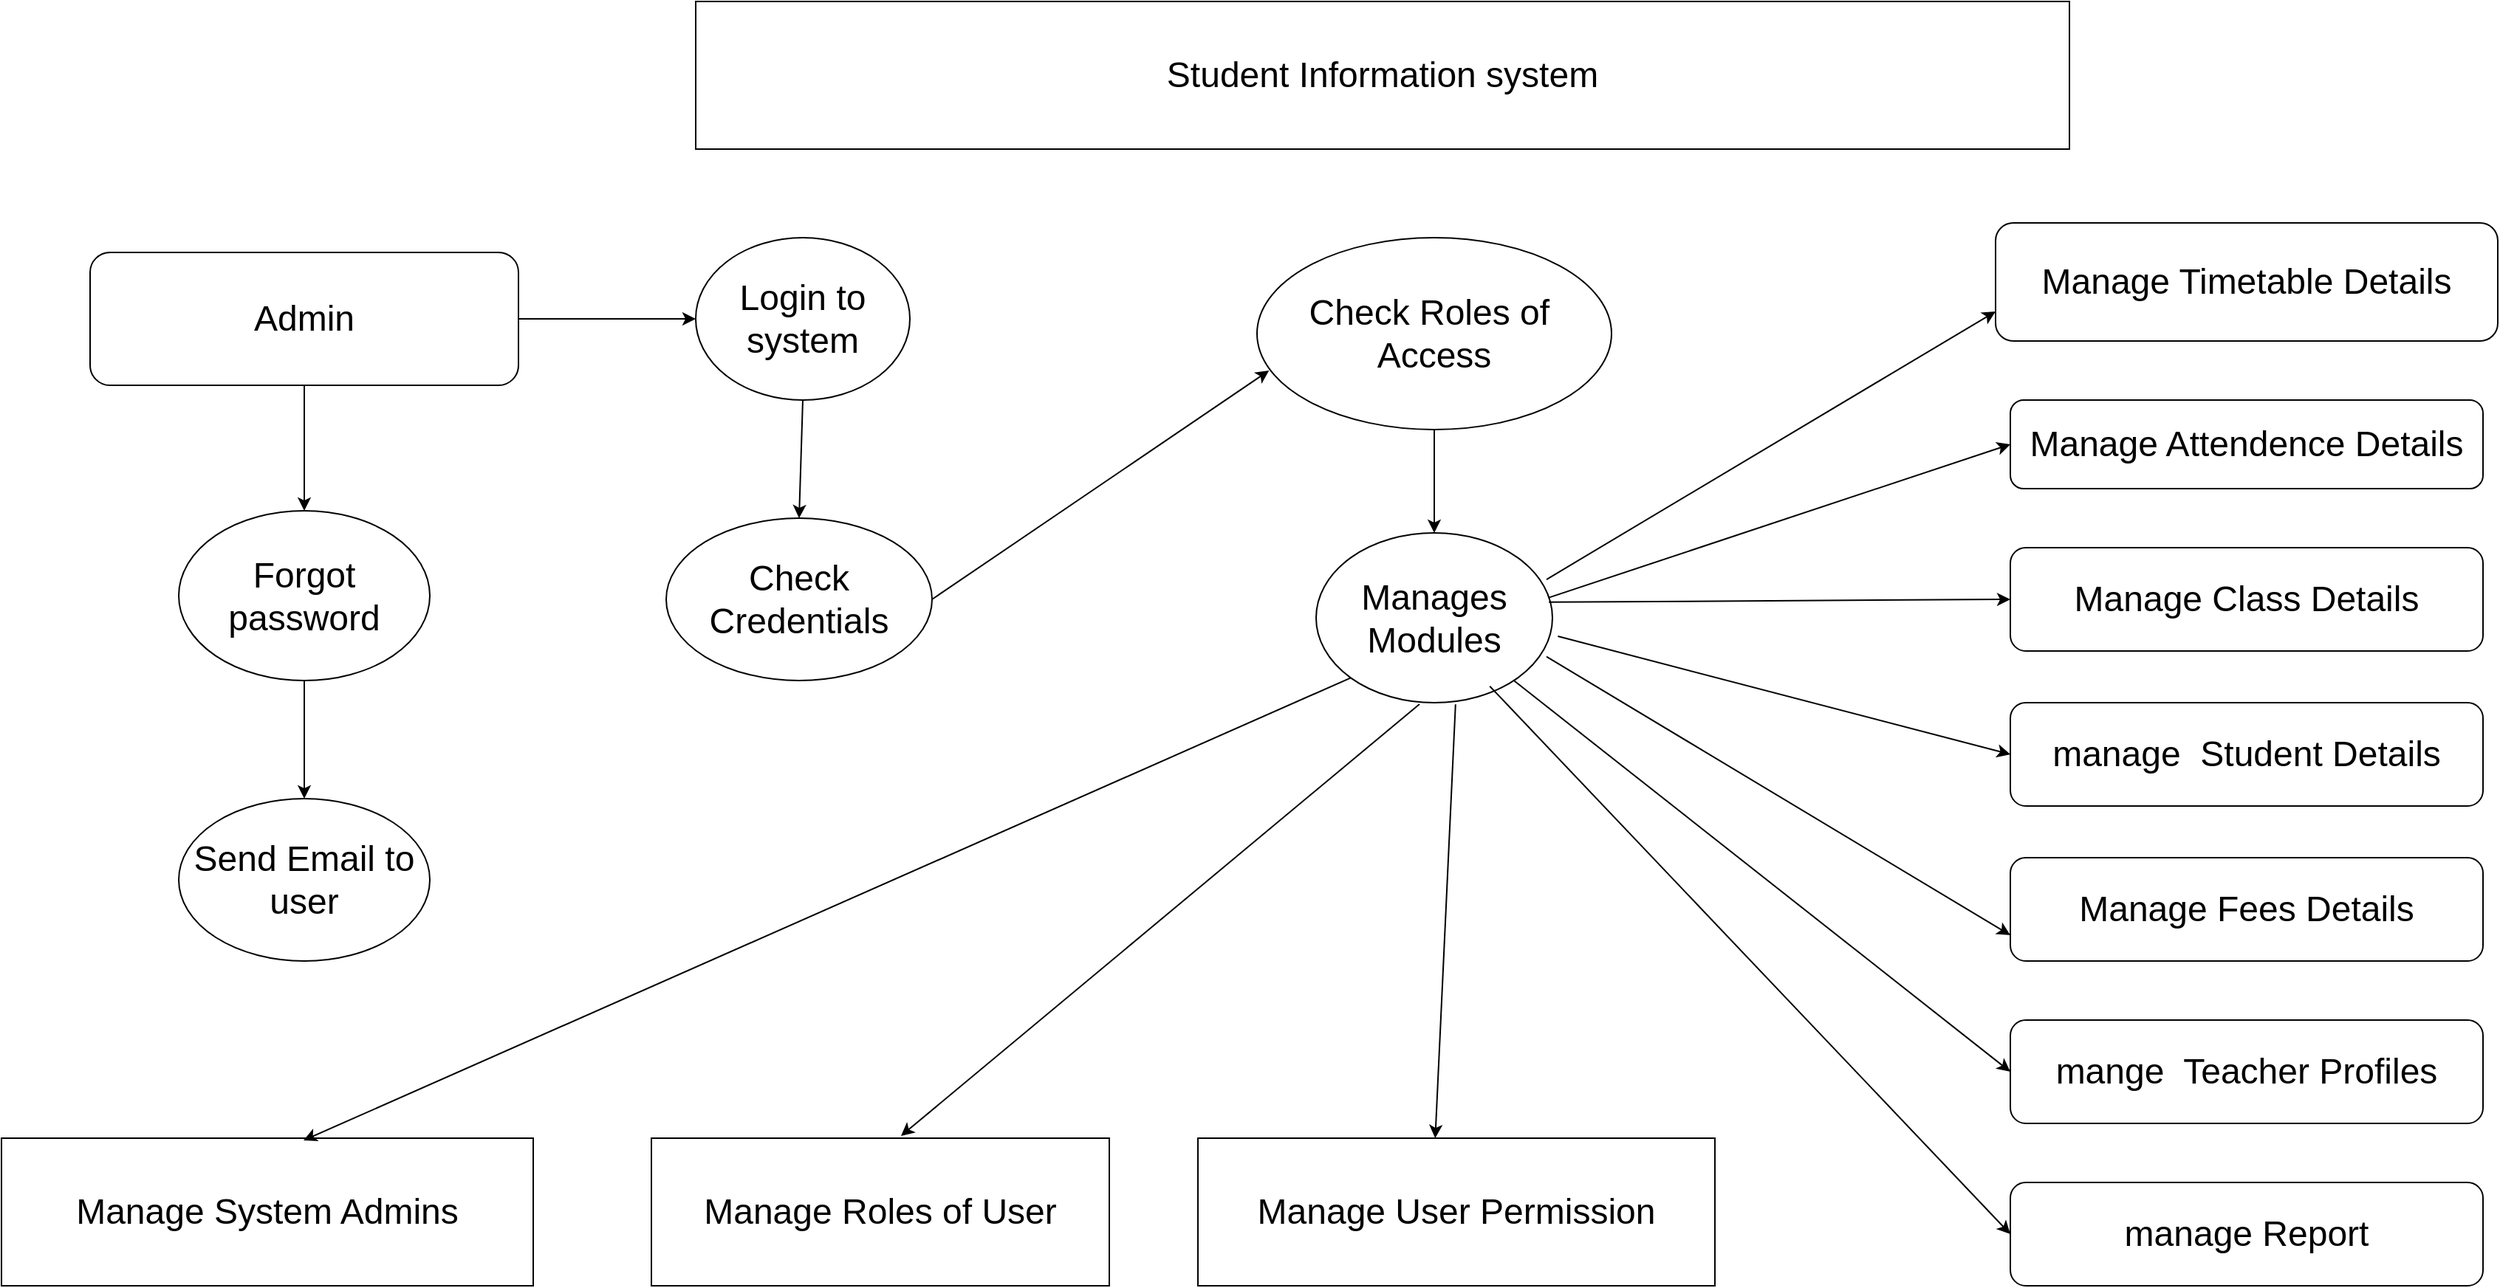 <mxfile version="28.0.7">
  <diagram name="Page-1" id="0dShgAXIgz9Cu3rIgodI">
    <mxGraphModel dx="3044" dy="2245" grid="1" gridSize="10" guides="1" tooltips="1" connect="1" arrows="1" fold="1" page="1" pageScale="1" pageWidth="850" pageHeight="1100" math="0" shadow="0">
      <root>
        <mxCell id="0" />
        <mxCell id="1" parent="0" />
        <mxCell id="e2yxW7IK88T9_g2_Pn78-18" value="&lt;font style=&quot;font-size: 24px;&quot;&gt;Student Information system&lt;/font&gt;" style="rounded=0;whiteSpace=wrap;html=1;fillColor=light-dark(#FFFFFF,#FF3333);" vertex="1" parent="1">
          <mxGeometry x="260" y="-150" width="930" height="100" as="geometry" />
        </mxCell>
        <mxCell id="e2yxW7IK88T9_g2_Pn78-21" value="" style="edgeStyle=orthogonalEdgeStyle;rounded=0;orthogonalLoop=1;jettySize=auto;html=1;" edge="1" parent="1" source="e2yxW7IK88T9_g2_Pn78-19" target="e2yxW7IK88T9_g2_Pn78-20">
          <mxGeometry relative="1" as="geometry" />
        </mxCell>
        <mxCell id="e2yxW7IK88T9_g2_Pn78-23" value="" style="edgeStyle=orthogonalEdgeStyle;rounded=0;orthogonalLoop=1;jettySize=auto;html=1;" edge="1" parent="1" source="e2yxW7IK88T9_g2_Pn78-19" target="e2yxW7IK88T9_g2_Pn78-22">
          <mxGeometry relative="1" as="geometry" />
        </mxCell>
        <mxCell id="e2yxW7IK88T9_g2_Pn78-19" value="&lt;font style=&quot;font-size: 24px;&quot;&gt;Admin&lt;/font&gt;" style="rounded=1;whiteSpace=wrap;html=1;fillColor=light-dark(#FFFFFF,#FF3333);" vertex="1" parent="1">
          <mxGeometry x="-150" y="20" width="290" height="90" as="geometry" />
        </mxCell>
        <mxCell id="e2yxW7IK88T9_g2_Pn78-20" value="&lt;font style=&quot;font-size: 24px;&quot;&gt;Login to system&lt;/font&gt;" style="ellipse;whiteSpace=wrap;html=1;rounded=1;fillColor=light-dark(#FFFFFF,#FF3333);" vertex="1" parent="1">
          <mxGeometry x="260" y="10" width="145" height="110" as="geometry" />
        </mxCell>
        <mxCell id="e2yxW7IK88T9_g2_Pn78-25" value="" style="edgeStyle=orthogonalEdgeStyle;rounded=0;orthogonalLoop=1;jettySize=auto;html=1;" edge="1" parent="1" source="e2yxW7IK88T9_g2_Pn78-22" target="e2yxW7IK88T9_g2_Pn78-24">
          <mxGeometry relative="1" as="geometry" />
        </mxCell>
        <mxCell id="e2yxW7IK88T9_g2_Pn78-22" value="&lt;font style=&quot;font-size: 24px;&quot;&gt;Forgot password&lt;/font&gt;" style="ellipse;whiteSpace=wrap;html=1;rounded=1;fillColor=light-dark(#FFFFFF,#FF3333);" vertex="1" parent="1">
          <mxGeometry x="-90" y="195" width="170" height="115" as="geometry" />
        </mxCell>
        <mxCell id="e2yxW7IK88T9_g2_Pn78-24" value="&lt;font style=&quot;font-size: 24px;&quot;&gt;Send Email to user&lt;/font&gt;" style="ellipse;whiteSpace=wrap;html=1;rounded=1;fillColor=light-dark(#FFFFFF,#FF3333);" vertex="1" parent="1">
          <mxGeometry x="-90" y="390" width="170" height="110" as="geometry" />
        </mxCell>
        <mxCell id="e2yxW7IK88T9_g2_Pn78-26" value="&lt;font style=&quot;font-size: 24px;&quot;&gt;Check Credentials&lt;/font&gt;" style="ellipse;whiteSpace=wrap;html=1;rounded=1;fillColor=light-dark(#FFFFFF,#FF3333);" vertex="1" parent="1">
          <mxGeometry x="240" y="200" width="180" height="110" as="geometry" />
        </mxCell>
        <mxCell id="e2yxW7IK88T9_g2_Pn78-40" value="" style="endArrow=classic;html=1;rounded=0;exitX=1;exitY=0.5;exitDx=0;exitDy=0;entryX=0.034;entryY=0.692;entryDx=0;entryDy=0;entryPerimeter=0;" edge="1" parent="1" source="e2yxW7IK88T9_g2_Pn78-26" target="e2yxW7IK88T9_g2_Pn78-41">
          <mxGeometry width="50" height="50" relative="1" as="geometry">
            <mxPoint x="430" y="220" as="sourcePoint" />
            <mxPoint x="580" y="70" as="targetPoint" />
          </mxGeometry>
        </mxCell>
        <mxCell id="e2yxW7IK88T9_g2_Pn78-44" value="" style="edgeStyle=orthogonalEdgeStyle;rounded=0;orthogonalLoop=1;jettySize=auto;html=1;" edge="1" parent="1" source="e2yxW7IK88T9_g2_Pn78-41" target="e2yxW7IK88T9_g2_Pn78-43">
          <mxGeometry relative="1" as="geometry" />
        </mxCell>
        <mxCell id="e2yxW7IK88T9_g2_Pn78-41" value="&lt;font style=&quot;font-size: 24px;&quot;&gt;Check Roles of&amp;nbsp; Access&lt;/font&gt;" style="ellipse;whiteSpace=wrap;html=1;fillColor=light-dark(#FFFFFF,#FF3333);" vertex="1" parent="1">
          <mxGeometry x="640" y="10" width="240" height="130" as="geometry" />
        </mxCell>
        <mxCell id="e2yxW7IK88T9_g2_Pn78-43" value="&lt;font style=&quot;font-size: 24px;&quot;&gt;Manages Modules&lt;/font&gt;" style="ellipse;whiteSpace=wrap;html=1;fillColor=light-dark(#FFFFFF,#FF3333);" vertex="1" parent="1">
          <mxGeometry x="680" y="210" width="160" height="115" as="geometry" />
        </mxCell>
        <mxCell id="e2yxW7IK88T9_g2_Pn78-48" value="&lt;font style=&quot;font-size: 24px;&quot;&gt;Manage System Admins&lt;/font&gt;" style="rounded=0;whiteSpace=wrap;html=1;fillColor=light-dark(#FFFFFF,#FF3333);" vertex="1" parent="1">
          <mxGeometry x="-210" y="620" width="360" height="100" as="geometry" />
        </mxCell>
        <mxCell id="e2yxW7IK88T9_g2_Pn78-49" value="&lt;font style=&quot;font-size: 24px;&quot;&gt;Manage Roles of User&lt;/font&gt;" style="whiteSpace=wrap;html=1;rounded=0;fillColor=light-dark(#FFFFFF,#FF3333);" vertex="1" parent="1">
          <mxGeometry x="230" y="620" width="310" height="100" as="geometry" />
        </mxCell>
        <mxCell id="e2yxW7IK88T9_g2_Pn78-52" value="&lt;font style=&quot;font-size: 24px;&quot;&gt;Manage User Permission&lt;/font&gt;" style="whiteSpace=wrap;html=1;rounded=0;fillColor=light-dark(#FFFFFF,#FF3333);" vertex="1" parent="1">
          <mxGeometry x="600" y="620" width="350" height="100" as="geometry" />
        </mxCell>
        <mxCell id="e2yxW7IK88T9_g2_Pn78-56" value="&lt;font style=&quot;font-size: 24px;&quot;&gt;manage&amp;nbsp; Student Details&lt;/font&gt;" style="rounded=1;whiteSpace=wrap;html=1;fillColor=light-dark(#FFFFFF,#FF3333);" vertex="1" parent="1">
          <mxGeometry x="1150" y="325" width="320" height="70" as="geometry" />
        </mxCell>
        <mxCell id="e2yxW7IK88T9_g2_Pn78-57" value="&lt;font style=&quot;font-size: 24px;&quot;&gt;Manage Class Details&lt;/font&gt;" style="whiteSpace=wrap;html=1;rounded=1;fillColor=light-dark(#FFFFFF,#FF3333);" vertex="1" parent="1">
          <mxGeometry x="1150" y="220" width="320" height="70" as="geometry" />
        </mxCell>
        <mxCell id="e2yxW7IK88T9_g2_Pn78-59" value="&lt;font style=&quot;font-size: 24px;&quot;&gt;Manage Attendence Details&lt;/font&gt;" style="whiteSpace=wrap;html=1;rounded=1;fillColor=light-dark(#FFFFFF,#FF3333);" vertex="1" parent="1">
          <mxGeometry x="1150" y="120" width="320" height="60" as="geometry" />
        </mxCell>
        <mxCell id="e2yxW7IK88T9_g2_Pn78-61" value="&lt;font style=&quot;font-size: 24px;&quot;&gt;Manage Timetable Details&lt;/font&gt;" style="whiteSpace=wrap;html=1;rounded=1;fillColor=light-dark(#FFFFFF,#FF3333);" vertex="1" parent="1">
          <mxGeometry x="1140" width="340" height="80" as="geometry" />
        </mxCell>
        <mxCell id="e2yxW7IK88T9_g2_Pn78-63" value="&lt;font style=&quot;font-size: 24px;&quot;&gt;Manage Fees Details&lt;/font&gt;" style="whiteSpace=wrap;html=1;rounded=1;fillColor=light-dark(#FFFFFF,#FF3333);" vertex="1" parent="1">
          <mxGeometry x="1150" y="430" width="320" height="70" as="geometry" />
        </mxCell>
        <mxCell id="e2yxW7IK88T9_g2_Pn78-65" value="&lt;font style=&quot;font-size: 24px;&quot;&gt;mange&amp;nbsp; Teacher Profiles&lt;/font&gt;" style="whiteSpace=wrap;html=1;rounded=1;fillColor=light-dark(#FFFFFF,#FF3333);" vertex="1" parent="1">
          <mxGeometry x="1150" y="540" width="320" height="70" as="geometry" />
        </mxCell>
        <mxCell id="e2yxW7IK88T9_g2_Pn78-67" value="&lt;font style=&quot;font-size: 24px;&quot;&gt;manage Report&lt;/font&gt;" style="whiteSpace=wrap;html=1;rounded=1;fillColor=light-dark(#FFFFFF,#FF3333);" vertex="1" parent="1">
          <mxGeometry x="1150" y="650" width="320" height="70" as="geometry" />
        </mxCell>
        <mxCell id="e2yxW7IK88T9_g2_Pn78-73" value="" style="edgeStyle=none;orthogonalLoop=1;jettySize=auto;html=1;rounded=0;entryX=0;entryY=0.75;entryDx=0;entryDy=0;exitX=0.975;exitY=0.274;exitDx=0;exitDy=0;exitPerimeter=0;" edge="1" parent="1" source="e2yxW7IK88T9_g2_Pn78-43" target="e2yxW7IK88T9_g2_Pn78-61">
          <mxGeometry width="100" relative="1" as="geometry">
            <mxPoint x="840" y="240" as="sourcePoint" />
            <mxPoint x="920" y="250" as="targetPoint" />
            <Array as="points" />
          </mxGeometry>
        </mxCell>
        <mxCell id="e2yxW7IK88T9_g2_Pn78-74" value="" style="edgeStyle=none;orthogonalLoop=1;jettySize=auto;html=1;rounded=0;entryX=0;entryY=0.5;entryDx=0;entryDy=0;exitX=0.985;exitY=0.381;exitDx=0;exitDy=0;exitPerimeter=0;" edge="1" parent="1" source="e2yxW7IK88T9_g2_Pn78-43" target="e2yxW7IK88T9_g2_Pn78-59">
          <mxGeometry width="100" relative="1" as="geometry">
            <mxPoint x="930" y="270" as="sourcePoint" />
            <mxPoint x="1030" y="270" as="targetPoint" />
            <Array as="points" />
          </mxGeometry>
        </mxCell>
        <mxCell id="e2yxW7IK88T9_g2_Pn78-75" value="" style="edgeStyle=none;orthogonalLoop=1;jettySize=auto;html=1;rounded=0;entryX=0;entryY=0.5;entryDx=0;entryDy=0;exitX=0.985;exitY=0.408;exitDx=0;exitDy=0;exitPerimeter=0;" edge="1" parent="1" source="e2yxW7IK88T9_g2_Pn78-43" target="e2yxW7IK88T9_g2_Pn78-57">
          <mxGeometry width="100" relative="1" as="geometry">
            <mxPoint x="860" y="260" as="sourcePoint" />
            <mxPoint x="960" y="260" as="targetPoint" />
            <Array as="points" />
          </mxGeometry>
        </mxCell>
        <mxCell id="e2yxW7IK88T9_g2_Pn78-77" value="" style="edgeStyle=none;orthogonalLoop=1;jettySize=auto;html=1;rounded=0;exitX=1.023;exitY=0.609;exitDx=0;exitDy=0;exitPerimeter=0;entryX=0;entryY=0.5;entryDx=0;entryDy=0;" edge="1" parent="1" source="e2yxW7IK88T9_g2_Pn78-43" target="e2yxW7IK88T9_g2_Pn78-56">
          <mxGeometry width="100" relative="1" as="geometry">
            <mxPoint x="1030" y="350" as="sourcePoint" />
            <mxPoint x="1130" y="350" as="targetPoint" />
            <Array as="points" />
          </mxGeometry>
        </mxCell>
        <mxCell id="e2yxW7IK88T9_g2_Pn78-79" value="" style="edgeStyle=none;orthogonalLoop=1;jettySize=auto;html=1;rounded=0;entryX=0;entryY=0.75;entryDx=0;entryDy=0;exitX=0.975;exitY=0.729;exitDx=0;exitDy=0;exitPerimeter=0;" edge="1" parent="1" source="e2yxW7IK88T9_g2_Pn78-43" target="e2yxW7IK88T9_g2_Pn78-63">
          <mxGeometry width="100" relative="1" as="geometry">
            <mxPoint x="970" y="440" as="sourcePoint" />
            <mxPoint x="1070" y="440" as="targetPoint" />
            <Array as="points" />
          </mxGeometry>
        </mxCell>
        <mxCell id="e2yxW7IK88T9_g2_Pn78-81" value="" style="edgeStyle=none;orthogonalLoop=1;jettySize=auto;html=1;rounded=0;entryX=0;entryY=0.5;entryDx=0;entryDy=0;" edge="1" parent="1" source="e2yxW7IK88T9_g2_Pn78-43" target="e2yxW7IK88T9_g2_Pn78-65">
          <mxGeometry width="100" relative="1" as="geometry">
            <mxPoint x="970" y="540" as="sourcePoint" />
            <mxPoint x="1070" y="540" as="targetPoint" />
            <Array as="points" />
          </mxGeometry>
        </mxCell>
        <mxCell id="e2yxW7IK88T9_g2_Pn78-82" value="" style="edgeStyle=none;orthogonalLoop=1;jettySize=auto;html=1;rounded=0;entryX=0;entryY=0.5;entryDx=0;entryDy=0;exitX=0.735;exitY=0.903;exitDx=0;exitDy=0;exitPerimeter=0;" edge="1" parent="1" source="e2yxW7IK88T9_g2_Pn78-43" target="e2yxW7IK88T9_g2_Pn78-67">
          <mxGeometry width="100" relative="1" as="geometry">
            <mxPoint x="1010" y="670" as="sourcePoint" />
            <mxPoint x="1110" y="670" as="targetPoint" />
            <Array as="points" />
          </mxGeometry>
        </mxCell>
        <mxCell id="e2yxW7IK88T9_g2_Pn78-83" value="" style="edgeStyle=none;orthogonalLoop=1;jettySize=auto;html=1;rounded=0;entryX=0.459;entryY=0;entryDx=0;entryDy=0;entryPerimeter=0;exitX=0.59;exitY=1.01;exitDx=0;exitDy=0;exitPerimeter=0;" edge="1" parent="1" source="e2yxW7IK88T9_g2_Pn78-43" target="e2yxW7IK88T9_g2_Pn78-52">
          <mxGeometry width="100" relative="1" as="geometry">
            <mxPoint x="710" y="370" as="sourcePoint" />
            <mxPoint x="810" y="370" as="targetPoint" />
            <Array as="points" />
          </mxGeometry>
        </mxCell>
        <mxCell id="e2yxW7IK88T9_g2_Pn78-84" value="" style="edgeStyle=none;orthogonalLoop=1;jettySize=auto;html=1;rounded=0;entryX=0.545;entryY=-0.015;entryDx=0;entryDy=0;entryPerimeter=0;" edge="1" parent="1" target="e2yxW7IK88T9_g2_Pn78-49">
          <mxGeometry width="100" relative="1" as="geometry">
            <mxPoint x="750" y="326" as="sourcePoint" />
            <mxPoint x="640" y="410" as="targetPoint" />
            <Array as="points" />
          </mxGeometry>
        </mxCell>
        <mxCell id="e2yxW7IK88T9_g2_Pn78-85" value="" style="edgeStyle=none;orthogonalLoop=1;jettySize=auto;html=1;rounded=0;exitX=0;exitY=1;exitDx=0;exitDy=0;entryX=0.568;entryY=0.015;entryDx=0;entryDy=0;entryPerimeter=0;" edge="1" parent="1" source="e2yxW7IK88T9_g2_Pn78-43" target="e2yxW7IK88T9_g2_Pn78-48">
          <mxGeometry width="100" relative="1" as="geometry">
            <mxPoint x="520" y="370" as="sourcePoint" />
            <mxPoint x="694" y="303" as="targetPoint" />
            <Array as="points" />
          </mxGeometry>
        </mxCell>
        <mxCell id="e2yxW7IK88T9_g2_Pn78-86" value="" style="edgeStyle=none;orthogonalLoop=1;jettySize=auto;html=1;rounded=0;entryX=0.5;entryY=0;entryDx=0;entryDy=0;exitX=0.5;exitY=1;exitDx=0;exitDy=0;" edge="1" parent="1" source="e2yxW7IK88T9_g2_Pn78-20" target="e2yxW7IK88T9_g2_Pn78-26">
          <mxGeometry width="100" relative="1" as="geometry">
            <mxPoint x="260" y="120" as="sourcePoint" />
            <mxPoint x="360" y="120" as="targetPoint" />
            <Array as="points" />
          </mxGeometry>
        </mxCell>
      </root>
    </mxGraphModel>
  </diagram>
</mxfile>

